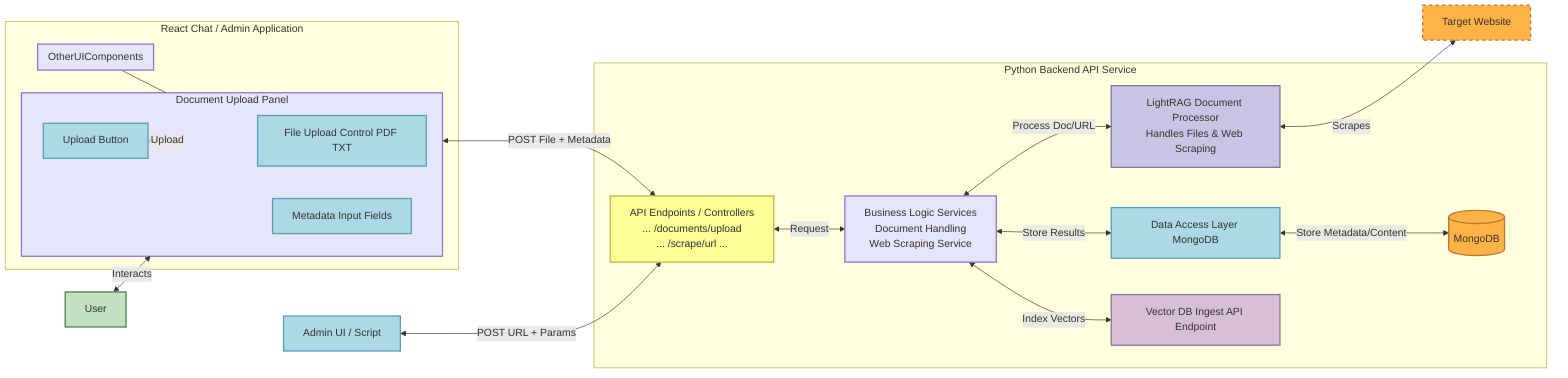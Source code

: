 ---
config:
  flowchart:
    curve: basis
---
%%{
  init: {
    'theme': 'base',
    'themeVariables': {
      'fontFamily': 'Comic Sans MS, cursive',
      'fontSize': '16px',
      'primaryColor': '#ADD8E6',        
      'nodeBorder': '#383838',
      'lineColor': '#555',
      'primaryTextColor': '#333',
      'secondaryColor': '#FDFD96',      # Light Yellow Backend API Layer
      'tertiaryColor': '#E6E6FA',       # Lavender Backend Service Layer
      'quadraryColor': '#CBC3E3',       # Light Purple LightRAG/Processing
      'quinaryColor': '#D8BFD8',        # Thistle Internal Services APIs (VectorDB)
      'senaryColor': '#FFB347',         # Light Orange Databases (Mongo) / External Website
      'septenaryColor': '#C1E1C1'        # Light Green User (for file upload path)
    }
  }
}%%

graph LR; 

    %% Define Styles
    classDef userStyle fill:#C1E1C1,stroke:#508050,stroke-width:2px;
    classDef initiatorStyle fill:#ADD8E6,stroke:#5A9FB8,stroke-width:2px; 
    classDef uiPanelStyle fill:#E6E6FA,stroke:#9370DB,stroke-width:2px;
    classDef uiComponentStyle fill:#ADD8E6,stroke:#5A9FB8,stroke-width:2px;
    classDef backendApiStyle fill:#FDFD96,stroke:#B8B84E,stroke-width:2px;
    classDef backendServiceStyle fill:#E6E6FA,stroke:#9370DB,stroke-width:2px;
    classDef lightragStyle fill:#CBC3E3,stroke:#7E77A1,stroke-width:2px;
    classDef internalApiStyle fill:#D8BFD8,stroke:#8A7A8A,stroke-width:2px;
    classDef dbStyle fill:#FFB347,stroke:#B87A30,stroke-width:2px;
    classDef externalWebStyle fill:#FFB347,stroke:#B87A30,stroke-width:2px,stroke-dasharray: 5 5; 
    classDef dataAccessStyle fill:#ADD8E6,stroke:#5A9FB8,stroke-width:2px;


    %% Define Initiators & External Systems
    User[User]:::userStyle;
    Initiator[Admin UI / Script]:::initiatorStyle;
    VectorDBIngestAPI[Vector DB Ingest API Endpoint]:::internalApiStyle;
    MongoDB[(MongoDB)]:::dbStyle;
    TargetWebsite[Target Website]:::externalWebStyle;


    %% --- Frontend (Includes File Upload Panel) ---
    subgraph ReactApp [React Chat / Admin Application]
        direction TB
        OtherUIComponents:::uiPanelStyle;
        DocUploadPanel:::uiPanelStyle
        subgraph DocUploadPanel [Document Upload Panel]
             direction TB
             FileUpload[File Upload Control PDF TXT]:::uiComponentStyle;
             MetadataInput[Metadata Input Fields]:::uiComponentStyle;
             UploadButton[Upload Button]:::uiComponentStyle;
        end
        subgraph OtherUIComponents
             direction TB
             FileUpload[File Upload Control PDF TXT]:::uiComponentStyle; 
        end
        OtherUIComponents --- DocUploadPanel;
    end

    %% --- Backend ---
    subgraph PythonBackendService [Python Backend API Service]
        direction TB

        APILayer["API Endpoints / Controllers<br/>... /documents/upload<br/>... /scrape/url ..."]:::backendApiStyle;
        ServiceLayer[Business Logic Services<br/>Document Handling<br/>Web Scraping Service]:::backendServiceStyle;
        %% Updated LightRAG node description
        LightRAGDocProcessor["LightRAG Document Processor<br/>Handles Files & Web Scraping"]:::lightragStyle;
        DataAccessLayer[Data Access Layer MongoDB]:::dataAccessStyle;

        %% Flows within Backend
        APILayer <-- Request --> ServiceLayer; 
        ServiceLayer <-- Process Doc/URL --> LightRAGDocProcessor;
        ServiceLayer <-- Store Results --> DataAccessLayer;
        ServiceLayer <-- Index Vectors --> VectorDBIngestAPI;
        DataAccessLayer <-- Store Metadata/Content --> MongoDB;

    end

    %% --- Define Specific Flows ---

    %% == File Upload Path (Phase k) ==
    User <-- Interacts --> DocUploadPanel;
    UploadButton <-- Initiates Upload --> DocUploadPanel;
    DocUploadPanel <-- POST File + Metadata --> APILayer; 

    %% == Web Scraping Path (Phase l)
    %% Triggers scrape processing
    Initiator <-- POST URL + Params --> APILayer; 
    LightRAGDocProcessor <-- Scrapes --> TargetWebsite;

    %% == Common Processing & Storage (Called by ServiceLayer for both paths) ==
    %% ServiceLayer --> LightRAGDocProcessor (Shown in subgraph)
    %% LightRAGDocProcessor --> ServiceLayer (Implicitly returns processed data)
    %% ServiceLayer --> DataAccessLayer (Shown in subgraph)
    %% ServiceLayer --> VectorDBIngestAPI (Shown in subgraph)
    %% DataAccessLayer --> MongoDB (Shown in subgraph)